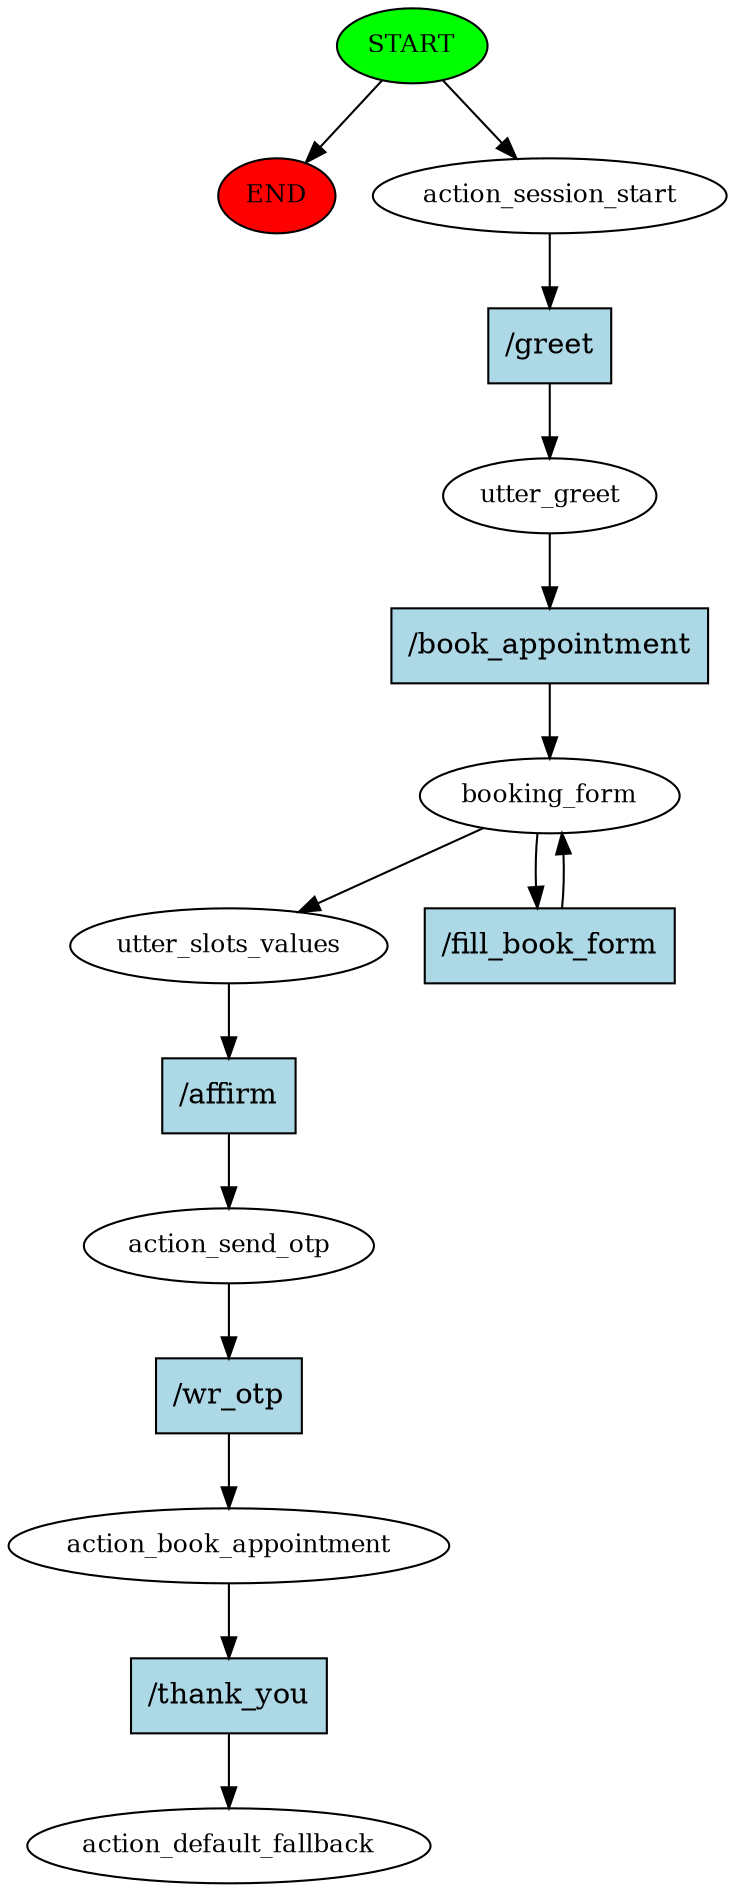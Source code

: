 digraph  {
0 [class="start active", fillcolor=green, fontsize=12, label=START, style=filled];
"-1" [class=end, fillcolor=red, fontsize=12, label=END, style=filled];
1 [class=active, fontsize=12, label=action_session_start];
2 [class=active, fontsize=12, label=utter_greet];
3 [class=active, fontsize=12, label=booking_form];
8 [class=active, fontsize=12, label=utter_slots_values];
9 [class=active, fontsize=12, label=action_send_otp];
10 [class=active, fontsize=12, label=action_book_appointment];
11 [class="dashed active", fontsize=12, label=action_default_fallback];
12 [class="intent active", fillcolor=lightblue, label="/greet", shape=rect, style=filled];
13 [class="intent active", fillcolor=lightblue, label="/book_appointment", shape=rect, style=filled];
14 [class="intent active", fillcolor=lightblue, label="/fill_book_form", shape=rect, style=filled];
15 [class="intent active", fillcolor=lightblue, label="/affirm", shape=rect, style=filled];
16 [class="intent active", fillcolor=lightblue, label="/wr_otp", shape=rect, style=filled];
17 [class="intent active", fillcolor=lightblue, label="/thank_you", shape=rect, style=filled];
0 -> "-1"  [class="", key=NONE, label=""];
0 -> 1  [class=active, key=NONE, label=""];
1 -> 12  [class=active, key=0];
2 -> 13  [class=active, key=0];
3 -> 8  [class=active, key=NONE, label=""];
3 -> 14  [class=active, key=0];
8 -> 15  [class=active, key=0];
9 -> 16  [class=active, key=0];
10 -> 17  [class=active, key=0];
12 -> 2  [class=active, key=0];
13 -> 3  [class=active, key=0];
14 -> 3  [class=active, key=0];
15 -> 9  [class=active, key=0];
16 -> 10  [class=active, key=0];
17 -> 11  [class=active, key=0];
}
